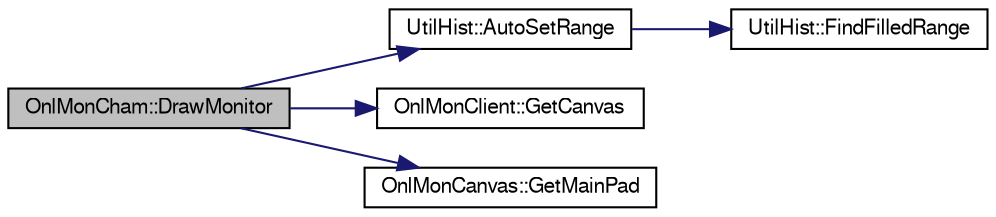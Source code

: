digraph "OnlMonCham::DrawMonitor"
{
  bgcolor="transparent";
  edge [fontname="FreeSans",fontsize="10",labelfontname="FreeSans",labelfontsize="10"];
  node [fontname="FreeSans",fontsize="10",shape=record];
  rankdir="LR";
  Node1 [label="OnlMonCham::DrawMonitor",height=0.2,width=0.4,color="black", fillcolor="grey75", style="filled" fontcolor="black"];
  Node1 -> Node2 [color="midnightblue",fontsize="10",style="solid",fontname="FreeSans"];
  Node2 [label="UtilHist::AutoSetRange",height=0.2,width=0.4,color="black",URL="$d3/daf/namespaceUtilHist.html#a5c646c763a7d90ed6ae5b9eb7d6b9719"];
  Node2 -> Node3 [color="midnightblue",fontsize="10",style="solid",fontname="FreeSans"];
  Node3 [label="UtilHist::FindFilledRange",height=0.2,width=0.4,color="black",URL="$d3/daf/namespaceUtilHist.html#a3cf821e9299974225cc90084beadcb30"];
  Node1 -> Node4 [color="midnightblue",fontsize="10",style="solid",fontname="FreeSans"];
  Node4 [label="OnlMonClient::GetCanvas",height=0.2,width=0.4,color="black",URL="$d9/d62/classOnlMonClient.html#a30958880ab524ef1a22e3224dfb667e1"];
  Node1 -> Node5 [color="midnightblue",fontsize="10",style="solid",fontname="FreeSans"];
  Node5 [label="OnlMonCanvas::GetMainPad",height=0.2,width=0.4,color="black",URL="$df/ddc/classOnlMonCanvas.html#aec0773674b0c23cc053658c3a4526183"];
}
